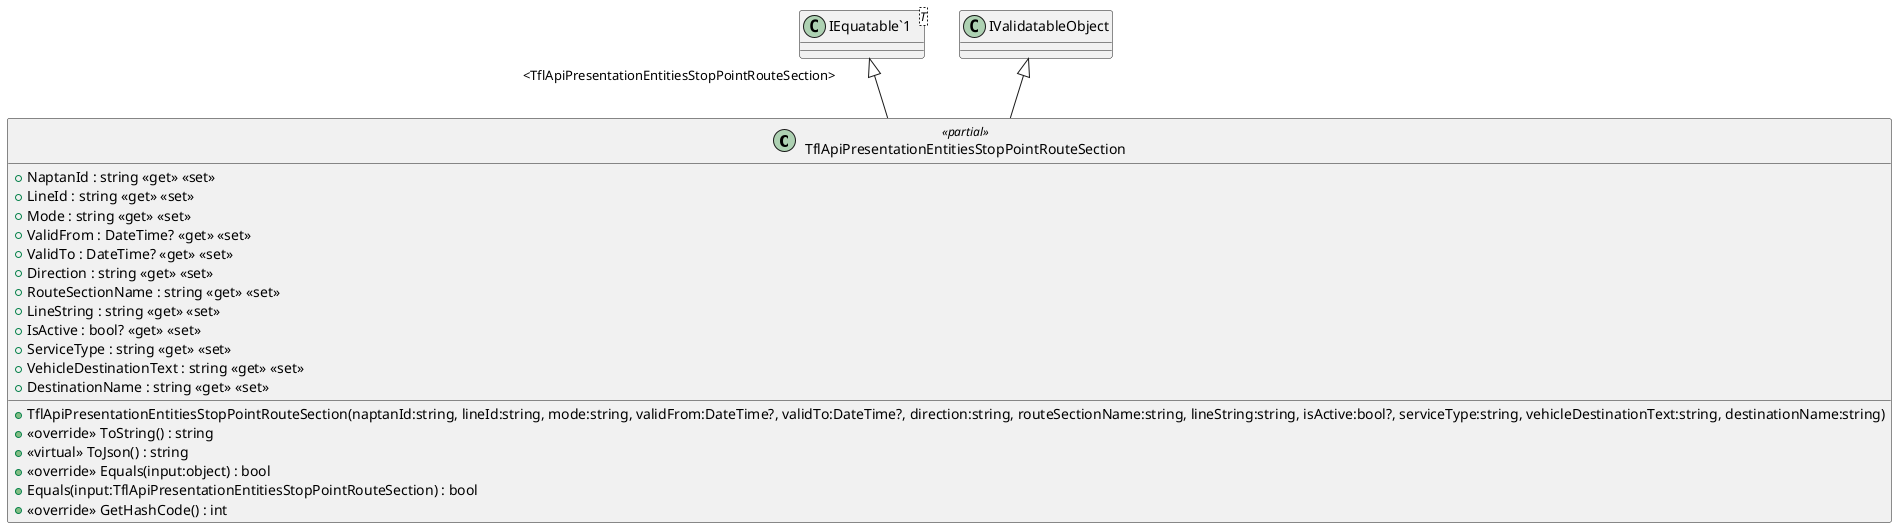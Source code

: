 @startuml
class TflApiPresentationEntitiesStopPointRouteSection <<partial>> {
    + TflApiPresentationEntitiesStopPointRouteSection(naptanId:string, lineId:string, mode:string, validFrom:DateTime?, validTo:DateTime?, direction:string, routeSectionName:string, lineString:string, isActive:bool?, serviceType:string, vehicleDestinationText:string, destinationName:string)
    + NaptanId : string <<get>> <<set>>
    + LineId : string <<get>> <<set>>
    + Mode : string <<get>> <<set>>
    + ValidFrom : DateTime? <<get>> <<set>>
    + ValidTo : DateTime? <<get>> <<set>>
    + Direction : string <<get>> <<set>>
    + RouteSectionName : string <<get>> <<set>>
    + LineString : string <<get>> <<set>>
    + IsActive : bool? <<get>> <<set>>
    + ServiceType : string <<get>> <<set>>
    + VehicleDestinationText : string <<get>> <<set>>
    + DestinationName : string <<get>> <<set>>
    + <<override>> ToString() : string
    + <<virtual>> ToJson() : string
    + <<override>> Equals(input:object) : bool
    + Equals(input:TflApiPresentationEntitiesStopPointRouteSection) : bool
    + <<override>> GetHashCode() : int
}
class "IEquatable`1"<T> {
}
"IEquatable`1" "<TflApiPresentationEntitiesStopPointRouteSection>" <|-- TflApiPresentationEntitiesStopPointRouteSection
IValidatableObject <|-- TflApiPresentationEntitiesStopPointRouteSection
@enduml

